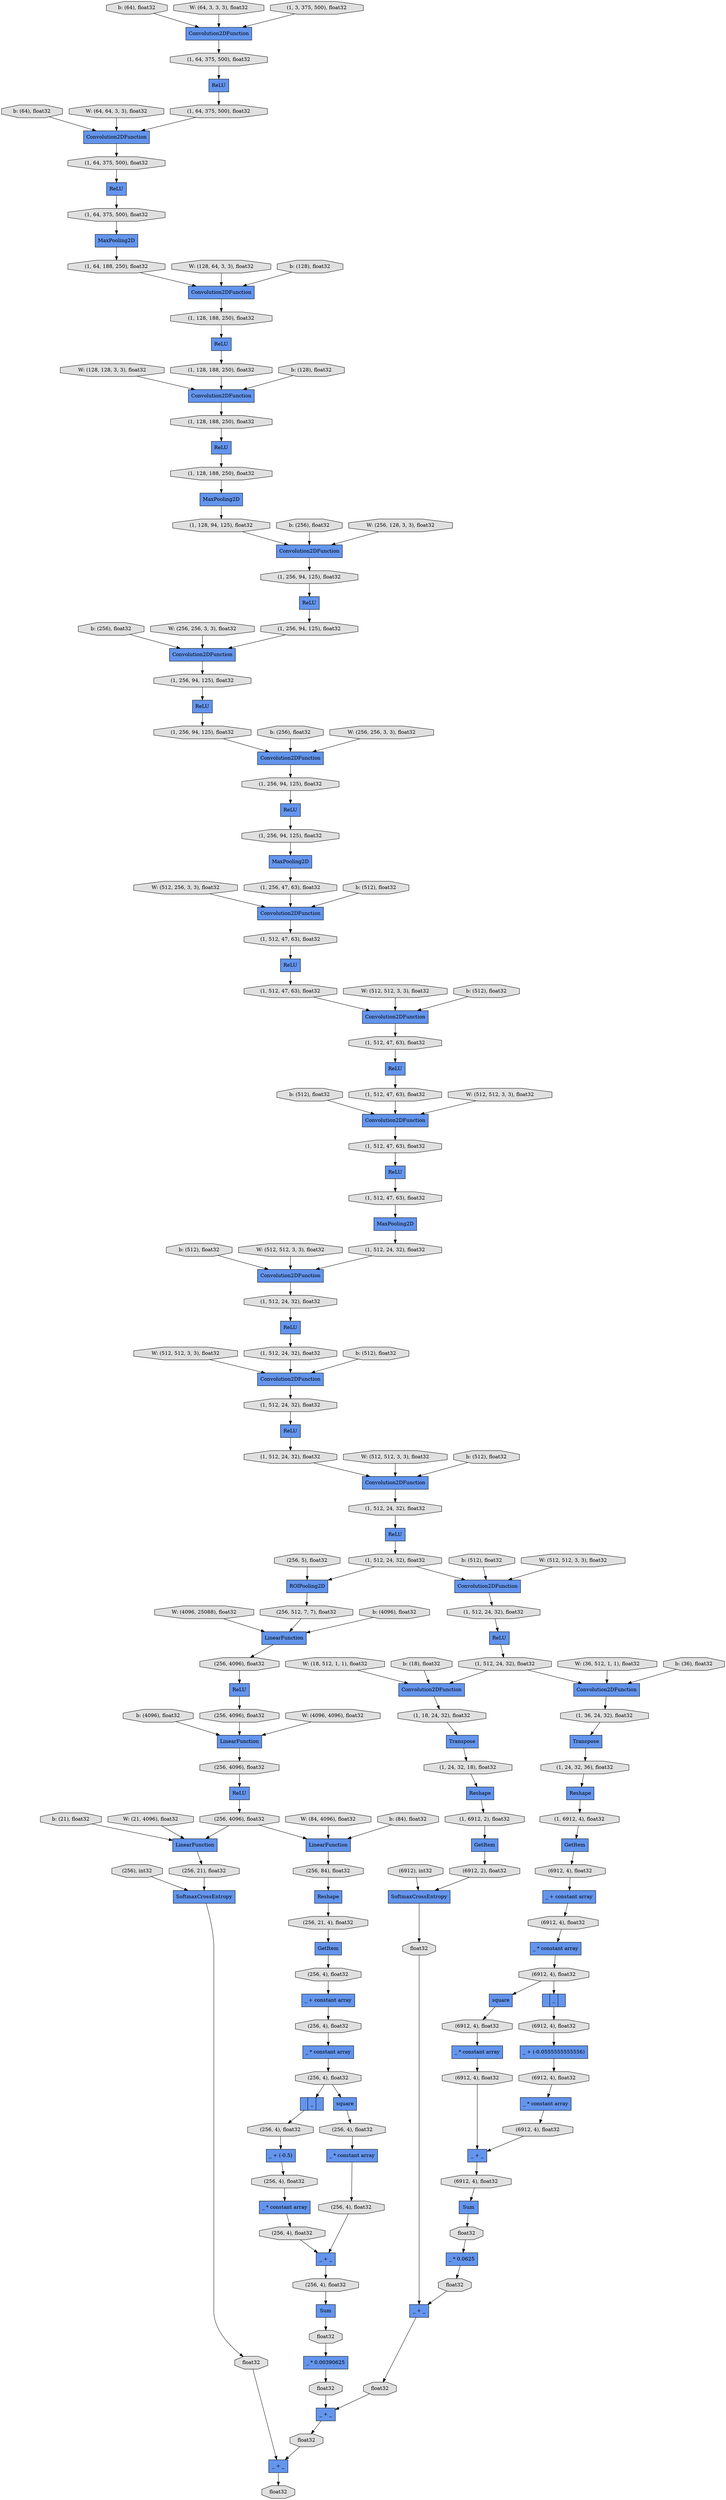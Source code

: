 digraph graphname{rankdir=TB;140323926069904 [shape="octagon",style="filled",fillcolor="#E0E0E0",label="b: (512), float32"];140322695094352 [shape="octagon",style="filled",fillcolor="#E0E0E0",label="float32"];140322694946960 [shape="octagon",style="filled",fillcolor="#E0E0E0",label="(1, 512, 47, 63), float32"];140322960248080 [shape="record",style="filled",fillcolor="#6495ED",label="ReLU"];140322695094480 [shape="record",style="filled",fillcolor="#6495ED",label="SoftmaxCrossEntropy"];140323926041680 [shape="octagon",style="filled",fillcolor="#E0E0E0",label="W: (128, 128, 3, 3), float32"];140323926104784 [shape="octagon",style="filled",fillcolor="#E0E0E0",label="b: (4096), float32"];140323926139152 [shape="octagon",style="filled",fillcolor="#E0E0E0",label="b: (21), float32"];140322695094608 [shape="record",style="filled",fillcolor="#6495ED",label="_ + _"];140322695094672 [shape="octagon",style="filled",fillcolor="#E0E0E0",label="(256), int32"];140323926072784 [shape="octagon",style="filled",fillcolor="#E0E0E0",label="W: (18, 512, 1, 1), float32"];140322960244816 [shape="octagon",style="filled",fillcolor="#E0E0E0",label="(1, 64, 188, 250), float32"];140322694946896 [shape="record",style="filled",fillcolor="#6495ED",label="Convolution2DFunction"];140322695094800 [shape="octagon",style="filled",fillcolor="#E0E0E0",label="float32"];140322694975824 [shape="record",style="filled",fillcolor="#6495ED",label="ReLU"];140322695094864 [shape="record",style="filled",fillcolor="#6495ED",label="_ + _"];140323926070608 [shape="octagon",style="filled",fillcolor="#E0E0E0",label="b: (512), float32"];140322695094928 [shape="octagon",style="filled",fillcolor="#E0E0E0",label="float32"];140322695094992 [shape="record",style="filled",fillcolor="#6495ED",label="_ + _"];140322960246736 [shape="record",style="filled",fillcolor="#6495ED",label="ReLU"];140322694947600 [shape="record",style="filled",fillcolor="#6495ED",label="Convolution2DFunction"];140323926793488 [shape="octagon",style="filled",fillcolor="#E0E0E0",label="b: (64), float32"];140322694947664 [shape="octagon",style="filled",fillcolor="#E0E0E0",label="(1, 512, 47, 63), float32"];140322960244880 [shape="record",style="filled",fillcolor="#6495ED",label="Convolution2DFunction"];140322695095184 [shape="octagon",style="filled",fillcolor="#E0E0E0",label="float32"];140322960245712 [shape="record",style="filled",fillcolor="#6495ED",label="MaxPooling2D"];140322695076688 [shape="record",style="filled",fillcolor="#6495ED",label="Sum"];140323926043344 [shape="octagon",style="filled",fillcolor="#E0E0E0",label="b: (256), float32"];140322695095376 [shape="octagon",style="filled",fillcolor="#E0E0E0",label="float32"];140323926070352 [shape="octagon",style="filled",fillcolor="#E0E0E0",label="W: (512, 512, 3, 3), float32"];140322694947984 [shape="octagon",style="filled",fillcolor="#E0E0E0",label="(1, 512, 47, 63), float32"];140322960158096 [shape="octagon",style="filled",fillcolor="#E0E0E0",label="(1, 64, 375, 500), float32"];140322695041232 [shape="octagon",style="filled",fillcolor="#E0E0E0",label="(256, 4096), float32"];140322960246096 [shape="octagon",style="filled",fillcolor="#E0E0E0",label="(1, 128, 188, 250), float32"];140322960157584 [shape="octagon",style="filled",fillcolor="#E0E0E0",label="(1, 64, 375, 500), float32"];140322694948240 [shape="record",style="filled",fillcolor="#6495ED",label="MaxPooling2D"];140322694948304 [shape="octagon",style="filled",fillcolor="#E0E0E0",label="(1, 512, 47, 63), float32"];140323926103632 [shape="octagon",style="filled",fillcolor="#E0E0E0",label="W: (4096, 25088), float32"];140322694948368 [shape="record",style="filled",fillcolor="#6495ED",label="ReLU"];140322695075152 [shape="octagon",style="filled",fillcolor="#E0E0E0",label="(256, 4), float32"];140322694975760 [shape="octagon",style="filled",fillcolor="#E0E0E0",label="(1, 512, 24, 32), float32"];140322960246416 [shape="octagon",style="filled",fillcolor="#E0E0E0",label="(1, 128, 94, 125), float32"];140322694979408 [shape="octagon",style="filled",fillcolor="#E0E0E0",label="(256, 512, 7, 7), float32"];140322960246480 [shape="record",style="filled",fillcolor="#6495ED",label="Convolution2DFunction"];140322694948624 [shape="octagon",style="filled",fillcolor="#E0E0E0",label="(1, 512, 47, 63), float32"];140322960245136 [shape="record",style="filled",fillcolor="#6495ED",label="ReLU"];140322960246608 [shape="record",style="filled",fillcolor="#6495ED",label="Convolution2DFunction"];140322694977232 [shape="record",style="filled",fillcolor="#6495ED",label="ROIPooling2D"];140322695043792 [shape="octagon",style="filled",fillcolor="#E0E0E0",label="(6912, 4), float32"];140322694976144 [shape="record",style="filled",fillcolor="#6495ED",label="Convolution2DFunction"];140322695074128 [shape="record",style="filled",fillcolor="#6495ED",label="SoftmaxCrossEntropy"];140323926042640 [shape="octagon",style="filled",fillcolor="#E0E0E0",label="b: (256), float32"];140322694948944 [shape="octagon",style="filled",fillcolor="#E0E0E0",label="(1, 512, 24, 32), float32"];140323926793232 [shape="octagon",style="filled",fillcolor="#E0E0E0",label="W: (64, 3, 3, 3), float32"];140322694949008 [shape="record",style="filled",fillcolor="#6495ED",label="Convolution2DFunction"];140322695075536 [shape="record",style="filled",fillcolor="#6495ED",label="_ * constant array"];140322694949136 [shape="record",style="filled",fillcolor="#6495ED",label="Convolution2DFunction"];140322694949200 [shape="octagon",style="filled",fillcolor="#E0E0E0",label="(1, 512, 24, 32), float32"];140322694947344 [shape="octagon",style="filled",fillcolor="#E0E0E0",label="(1, 512, 47, 63), float32"];140323926069648 [shape="octagon",style="filled",fillcolor="#E0E0E0",label="W: (512, 512, 3, 3), float32"];140322694949264 [shape="record",style="filled",fillcolor="#6495ED",label="ReLU"];140323926043088 [shape="octagon",style="filled",fillcolor="#E0E0E0",label="W: (256, 256, 3, 3), float32"];140322695076944 [shape="record",style="filled",fillcolor="#6495ED",label="_ + _"];140322960247312 [shape="record",style="filled",fillcolor="#6495ED",label="Convolution2DFunction"];140322960158416 [shape="octagon",style="filled",fillcolor="#E0E0E0",label="(1, 64, 375, 500), float32"];140322960247376 [shape="octagon",style="filled",fillcolor="#E0E0E0",label="(1, 256, 94, 125), float32"];140323926071056 [shape="octagon",style="filled",fillcolor="#E0E0E0",label="W: (512, 512, 3, 3), float32"];140322695043920 [shape="record",style="filled",fillcolor="#6495ED",label="_ * constant array"];140322960247440 [shape="record",style="filled",fillcolor="#6495ED",label="ReLU"];140322694949584 [shape="octagon",style="filled",fillcolor="#E0E0E0",label="(1, 512, 24, 32), float32"];140322694975952 [shape="record",style="filled",fillcolor="#6495ED",label="LinearFunction"];140322960157456 [shape="record",style="filled",fillcolor="#6495ED",label="ReLU"];140323926044496 [shape="octagon",style="filled",fillcolor="#E0E0E0",label="W: (512, 256, 3, 3), float32"];140322695077008 [shape="octagon",style="filled",fillcolor="#E0E0E0",label="(256, 4), float32"];140322960247696 [shape="octagon",style="filled",fillcolor="#E0E0E0",label="(1, 256, 94, 125), float32"];140322694949840 [shape="record",style="filled",fillcolor="#6495ED",label="Convolution2DFunction"];140322695042896 [shape="record",style="filled",fillcolor="#6495ED",label="_ * constant array"];140322694949904 [shape="octagon",style="filled",fillcolor="#E0E0E0",label="(1, 512, 24, 32), float32"];140322694949968 [shape="record",style="filled",fillcolor="#6495ED",label="ReLU"];140322694976016 [shape="octagon",style="filled",fillcolor="#E0E0E0",label="(1, 512, 24, 32), float32"];140322960247952 [shape="record",style="filled",fillcolor="#6495ED",label="MaxPooling2D"];140322960248016 [shape="octagon",style="filled",fillcolor="#E0E0E0",label="(1, 256, 94, 125), float32"];140322695044304 [shape="record",style="filled",fillcolor="#6495ED",label="_ + _"];140322694950160 [shape="record",style="filled",fillcolor="#6495ED",label="Convolution2DFunction"];140322694950224 [shape="octagon",style="filled",fillcolor="#E0E0E0",label="(1, 512, 24, 32), float32"];140322960246672 [shape="octagon",style="filled",fillcolor="#E0E0E0",label="(1, 256, 94, 125), float32"];140323926044048 [shape="octagon",style="filled",fillcolor="#E0E0E0",label="b: (256), float32"];140322960158160 [shape="record",style="filled",fillcolor="#6495ED",label="ReLU"];140322960248336 [shape="octagon",style="filled",fillcolor="#E0E0E0",label="(1, 256, 94, 125), float32"];140322960157904 [shape="record",style="filled",fillcolor="#6495ED",label="Convolution2DFunction"];140323926794128 [shape="octagon",style="filled",fillcolor="#E0E0E0",label="b: (64), float32"];140323926040976 [shape="octagon",style="filled",fillcolor="#E0E0E0",label="W: (128, 64, 3, 3), float32"];140322695044368 [shape="octagon",style="filled",fillcolor="#E0E0E0",label="(6912, 4), float32"];140322694950544 [shape="octagon",style="filled",fillcolor="#E0E0E0",label="(1, 512, 24, 32), float32"];140322694950608 [shape="record",style="filled",fillcolor="#6495ED",label="ReLU"];140323926792144 [shape="octagon",style="filled",fillcolor="#E0E0E0",label="W: (512, 512, 3, 3), float32"];140322960248656 [shape="octagon",style="filled",fillcolor="#E0E0E0",label="(1, 256, 47, 63), float32"];140322695074448 [shape="octagon",style="filled",fillcolor="#E0E0E0",label="float32"];140322960248720 [shape="record",style="filled",fillcolor="#6495ED",label="Convolution2DFunction"];140322694947024 [shape="record",style="filled",fillcolor="#6495ED",label="ReLU"];140322694950864 [shape="octagon",style="filled",fillcolor="#E0E0E0",label="(1, 512, 24, 32), float32"];140322960158032 [shape="record",style="filled",fillcolor="#6495ED",label="MaxPooling2D"];140322695073872 [shape="octagon",style="filled",fillcolor="#E0E0E0",label="float32"];140322695043088 [shape="octagon",style="filled",fillcolor="#E0E0E0",label="(6912, 4), float32"];140323926069392 [shape="octagon",style="filled",fillcolor="#E0E0E0",label="b: (512), float32"];140322695074000 [shape="octagon",style="filled",fillcolor="#E0E0E0",label="float32"];140322960245456 [shape="octagon",style="filled",fillcolor="#E0E0E0",label="(1, 128, 188, 250), float32"];140322695041296 [shape="record",style="filled",fillcolor="#6495ED",label="ReLU"];140323926102672 [shape="octagon",style="filled",fillcolor="#E0E0E0",label="b: (18), float32"];140322695041360 [shape="record",style="filled",fillcolor="#6495ED",label="LinearFunction"];140322695044496 [shape="record",style="filled",fillcolor="#6495ED",label="_ * constant array"];140322695074192 [shape="record",style="filled",fillcolor="#6495ED",label="Reshape"];140322695041488 [shape="octagon",style="filled",fillcolor="#E0E0E0",label="(256, 4096), float32"];140322695074320 [shape="octagon",style="filled",fillcolor="#E0E0E0",label="(6912), int32"];140322960245776 [shape="octagon",style="filled",fillcolor="#E0E0E0",label="(1, 128, 188, 250), float32"];140322695041680 [shape="octagon",style="filled",fillcolor="#E0E0E0",label="(256, 4096), float32"];140322695041744 [shape="record",style="filled",fillcolor="#6495ED",label="ReLU"];140322695077328 [shape="octagon",style="filled",fillcolor="#E0E0E0",label="(256, 4), float32"];140322694976336 [shape="octagon",style="filled",fillcolor="#E0E0E0",label="(1, 36, 24, 32), float32"];140323926042384 [shape="octagon",style="filled",fillcolor="#E0E0E0",label="W: (256, 128, 3, 3), float32"];140322694976400 [shape="record",style="filled",fillcolor="#6495ED",label="Transpose"];140322695042000 [shape="octagon",style="filled",fillcolor="#E0E0E0",label="(256, 4096), float32"];140323926102864 [shape="octagon",style="filled",fillcolor="#E0E0E0",label="W: (36, 512, 1, 1), float32"];140322695074896 [shape="record",style="filled",fillcolor="#6495ED",label="GetItem"];140323926041232 [shape="octagon",style="filled",fillcolor="#E0E0E0",label="b: (128), float32"];140322695042192 [shape="record",style="filled",fillcolor="#6495ED",label="LinearFunction"];140323926072400 [shape="octagon",style="filled",fillcolor="#E0E0E0",label="b: (512), float32"];140323926103248 [shape="octagon",style="filled",fillcolor="#E0E0E0",label="b: (36), float32"];140322695076048 [shape="octagon",style="filled",fillcolor="#E0E0E0",label="(256, 4), float32"];140323926071312 [shape="octagon",style="filled",fillcolor="#E0E0E0",label="b: (512), float32"];140322695042384 [shape="octagon",style="filled",fillcolor="#E0E0E0",label="(256, 84), float32"];140322694947728 [shape="record",style="filled",fillcolor="#6495ED",label="ReLU"];140322695042448 [shape="record",style="filled",fillcolor="#6495ED",label="LinearFunction"];140322695075280 [shape="record",style="filled",fillcolor="#6495ED",label="_ + constant array"];140322694977040 [shape="octagon",style="filled",fillcolor="#E0E0E0",label="(1, 6912, 4), float32"];140322960157200 [shape="octagon",style="filled",fillcolor="#E0E0E0",label="(1, 3, 375, 500), float32"];140322695042640 [shape="octagon",style="filled",fillcolor="#E0E0E0",label="(256, 21), float32"];140322960247056 [shape="octagon",style="filled",fillcolor="#E0E0E0",label="(1, 256, 94, 125), float32"];140322695075472 [shape="octagon",style="filled",fillcolor="#E0E0E0",label="(256, 4), float32"];140322695042768 [shape="octagon",style="filled",fillcolor="#E0E0E0",label="(6912, 4), float32"];140322695074768 [shape="octagon",style="filled",fillcolor="#E0E0E0",label="(256, 21, 4), float32"];140322694977296 [shape="octagon",style="filled",fillcolor="#E0E0E0",label="(1, 18, 24, 32), float32"];140322694977360 [shape="record",style="filled",fillcolor="#6495ED",label="Transpose"];140323926793872 [shape="octagon",style="filled",fillcolor="#E0E0E0",label="W: (64, 64, 3, 3), float32"];140322695075728 [shape="octagon",style="filled",fillcolor="#E0E0E0",label="(256, 4), float32"];140323926104016 [shape="octagon",style="filled",fillcolor="#E0E0E0",label="b: (4096), float32"];140322695043408 [shape="octagon",style="filled",fillcolor="#E0E0E0",label="(6912, 4), float32"];140322695075856 [shape="record",style="filled",fillcolor="#6495ED",label="|_|"];140322960245008 [shape="record",style="filled",fillcolor="#6495ED",label="Convolution2DFunction"];140322694977616 [shape="octagon",style="filled",fillcolor="#E0E0E0",label="(1, 24, 32, 18), float32"];140323926791760 [shape="octagon",style="filled",fillcolor="#E0E0E0",label="b: (512), float32"];140322695043216 [shape="record",style="filled",fillcolor="#6495ED",label="|_|"];140323926043792 [shape="octagon",style="filled",fillcolor="#E0E0E0",label="W: (256, 256, 3, 3), float32"];140322694977744 [shape="octagon",style="filled",fillcolor="#E0E0E0",label="(6912, 4), float32"];140323926073040 [shape="octagon",style="filled",fillcolor="#E0E0E0",label="W: (512, 512, 3, 3), float32"];140323926104400 [shape="octagon",style="filled",fillcolor="#E0E0E0",label="W: (4096, 4096), float32"];140322695076240 [shape="record",style="filled",fillcolor="#6495ED",label="square"];140323926071760 [shape="octagon",style="filled",fillcolor="#E0E0E0",label="W: (512, 512, 3, 3), float32"];140322960245840 [shape="record",style="filled",fillcolor="#6495ED",label="ReLU"];140322694976592 [shape="record",style="filled",fillcolor="#6495ED",label="Convolution2DFunction"];140322695043600 [shape="record",style="filled",fillcolor="#6495ED",label="square"];140322694978128 [shape="record",style="filled",fillcolor="#6495ED",label="GetItem"];140322695043728 [shape="record",style="filled",fillcolor="#6495ED",label="_ + (-0.0555555555556)"];140322695076560 [shape="record",style="filled",fillcolor="#6495ED",label="_ * constant array"];140322694978384 [shape="octagon",style="filled",fillcolor="#E0E0E0",label="(6912, 2), float32"];140322694976656 [shape="octagon",style="filled",fillcolor="#E0E0E0",label="(1, 24, 32, 36), float32"];140322695076752 [shape="octagon",style="filled",fillcolor="#E0E0E0",label="(256, 4), float32"];140322695044048 [shape="record",style="filled",fillcolor="#6495ED",label="Sum"];140322695044944 [shape="octagon",style="filled",fillcolor="#E0E0E0",label="(6912, 4), float32"];140322695044112 [shape="octagon",style="filled",fillcolor="#E0E0E0",label="(6912, 4), float32"];140323926105168 [shape="octagon",style="filled",fillcolor="#E0E0E0",label="W: (84, 4096), float32"];140322695076368 [shape="record",style="filled",fillcolor="#6495ED",label="_ + (-0.5)"];140322694978704 [shape="record",style="filled",fillcolor="#6495ED",label="GetItem"];140322694978768 [shape="record",style="filled",fillcolor="#6495ED",label="Reshape"];140322695077136 [shape="record",style="filled",fillcolor="#6495ED",label="_ * constant array"];140322695077776 [shape="octagon",style="filled",fillcolor="#E0E0E0",label="float32"];140322960156944 [shape="record",style="filled",fillcolor="#6495ED",label="Convolution2DFunction"];140322694978960 [shape="octagon",style="filled",fillcolor="#E0E0E0",label="(1, 6912, 2), float32"];140323926105552 [shape="octagon",style="filled",fillcolor="#E0E0E0",label="b: (84), float32"];140322695076432 [shape="octagon",style="filled",fillcolor="#E0E0E0",label="(256, 4), float32"];140322694979088 [shape="octagon",style="filled",fillcolor="#E0E0E0",label="(256, 5), float32"];140323926072016 [shape="octagon",style="filled",fillcolor="#E0E0E0",label="b: (512), float32"];140322695044688 [shape="octagon",style="filled",fillcolor="#E0E0E0",label="(6912, 4), float32"];140322695077520 [shape="record",style="filled",fillcolor="#6495ED",label="_ * 0.00390625"];140322695077584 [shape="octagon",style="filled",fillcolor="#E0E0E0",label="(256, 4), float32"];140323926041936 [shape="octagon",style="filled",fillcolor="#E0E0E0",label="b: (128), float32"];140322695044880 [shape="record",style="filled",fillcolor="#6495ED",label="_ * 0.0625"];140322960157776 [shape="octagon",style="filled",fillcolor="#E0E0E0",label="(1, 64, 375, 500), float32"];140323926105936 [shape="octagon",style="filled",fillcolor="#E0E0E0",label="W: (21, 4096), float32"];140322694979472 [shape="record",style="filled",fillcolor="#6495ED",label="_ + constant array"];140322960245072 [shape="octagon",style="filled",fillcolor="#E0E0E0",label="(1, 128, 188, 250), float32"];140322694976848 [shape="record",style="filled",fillcolor="#6495ED",label="Reshape"];140323926105168 -> 140322695042192;140322695094864 -> 140322695095376;140323926793872 -> 140322960157904;140322694978704 -> 140322694978384;140322960245456 -> 140322960245008;140322960248080 -> 140322960248336;140322695041232 -> 140322695041296;140322694976016 -> 140322694976144;140323926042384 -> 140322960246480;140323926043344 -> 140322960246608;140322960244880 -> 140322960245072;140322695042768 -> 140322695042896;140323926104400 -> 140322695041360;140322695042384 -> 140322695074192;140322960157584 -> 140322960157456;140322695043408 -> 140322695043728;140322695043216 -> 140322695043408;140323926794128 -> 140322960157904;140322695044944 -> 140322695044048;140322695074768 -> 140322695074896;140323926073040 -> 140322694950160;140322695076368 -> 140322695077008;140322695077136 -> 140322695077328;140323926104784 -> 140322695041360;140322694946896 -> 140322694947664;140322695094608 -> 140322695094928;140323926104016 -> 140322694975952;140322695094928 -> 140322695094992;140322695074448 -> 140322695094608;140322694977616 -> 140322694978768;140322960157776 -> 140322960157904;140322694948304 -> 140322694948368;140322960246096 -> 140322960245712;140323926102672 -> 140322694976592;140322960157200 -> 140322960156944;140322695077584 -> 140322695076688;140322694947664 -> 140322694947728;140322695041680 -> 140322695041744;140322694976592 -> 140322694977296;140323926793232 -> 140322960156944;140322960247056 -> 140322960246608;140322695041296 -> 140322695041488;140322695044496 -> 140322695044688;140322695075152 -> 140322695075280;140322694976336 -> 140322694976400;140322960158032 -> 140322960244816;140322695042640 -> 140322695094480;140322695042448 -> 140322695042640;140322960247312 -> 140322960248016;140323926072400 -> 140322694950160;140322694978960 -> 140322694978704;140322694975952 -> 140322695041232;140322694950864 -> 140322694950160;140323926791760 -> 140322694946896;140322694949968 -> 140322694950224;140322694950544 -> 140322694950608;140323926105552 -> 140322695042192;140322694947728 -> 140322694947984;140323926041680 -> 140322960245008;140322694949136 -> 140322694949904;140322960157904 -> 140322960158096;140322695076944 -> 140322695077584;140322694976016 -> 140322694976592;140322695076752 -> 140322695076944;140322694977744 -> 140322694979472;140322694977360 -> 140322694977616;140322695074000 -> 140322695094608;140322960157456 -> 140322960157776;140322694949904 -> 140322694949968;140322695094800 -> 140322695094864;140322694949840 -> 140322694950544;140322695094992 -> 140322695095184;140322695075728 -> 140322695076240;140322695043792 -> 140322695043920;140322694979472 -> 140322695042768;140322695077008 -> 140322695077136;140322694976848 -> 140322694977040;140322960247952 -> 140322960248656;140322694948624 -> 140322694948240;140322694975760 -> 140322694975824;140322960158096 -> 140322960158160;140322960246736 -> 140322960247056;140322695044112 -> 140322695044304;140322695076432 -> 140322695076560;140322960244816 -> 140322960244880;140322694949264 -> 140322694949584;140323926103248 -> 140322694976144;140323926793488 -> 140322960156944;140322960245712 -> 140322960246416;140322694946960 -> 140322694947024;140323926070608 -> 140322694949008;140323926041232 -> 140322960244880;140322694947600 -> 140322694948304;140322960245136 -> 140322960245456;140322960246608 -> 140322960247376;140322695042192 -> 140322695042384;140323926072784 -> 140322694976592;140322960247696 -> 140322960247312;140322694977232 -> 140322694979408;140322960246672 -> 140322960246736;140322695073872 -> 140322695044880;140322695076048 -> 140322695076368;140322695042896 -> 140322695043088;140323926043088 -> 140322960246608;140323926071312 -> 140322694949136;140323926792144 -> 140322694946896;140323926044496 -> 140322960248720;140322960248016 -> 140322960248080;140322695043728 -> 140322695044368;140322960247440 -> 140322960247696;140322694978384 -> 140322695074128;140322694950864 -> 140322694977232;140322694977040 -> 140322694978128;140322694976656 -> 140322694976848;140322694978128 -> 140322694977744;140322960248720 -> 140322694946960;140322694977296 -> 140322694977360;140322960245840 -> 140322960246096;140322695043920 -> 140322695044112;140322695044880 -> 140322695074000;140322695041744 -> 140322695042000;140322960247376 -> 140322960247440;140322694950608 -> 140322694950864;140323926071760 -> 140322694949840;140322960245072 -> 140322960245136;140322695095184 -> 140322695094864;140322694950224 -> 140322694949840;140322960245008 -> 140322960245776;140322960158160 -> 140322960158416;140322694947024 -> 140322694947344;140322695074896 -> 140322695075152;140323926041936 -> 140322960245008;140322694950160 -> 140322694975760;140322960245776 -> 140322960245840;140322694976400 -> 140322694976656;140322695043088 -> 140322695043600;140322695075472 -> 140322695075536;140322694949008 -> 140322694949200;140323926043792 -> 140322960247312;140322695075280 -> 140322695075472;140322695094352 -> 140322695094992;140322695044304 -> 140322695044944;140322960246480 -> 140322960246672;140322695094672 -> 140322695094480;140322960156944 -> 140322960157584;140322695042000 -> 140322695042192;140322694975824 -> 140322694976016;140322695077328 -> 140322695076944;140322694947984 -> 140322694947600;140322694948944 -> 140322694949008;140323926105936 -> 140322695042448;140323926070352 -> 140322694949008;140322695043600 -> 140322695043792;140323926072016 -> 140322694949840;140323926103632 -> 140322694975952;140323926102864 -> 140322694976144;140322960248656 -> 140322960248720;140322695044368 -> 140322695044496;140323926069904 -> 140322694947600;140323926069648 -> 140322694947600;140322694979088 -> 140322694977232;140322695074320 -> 140322695074128;140322694949584 -> 140322694949136;140322695075536 -> 140322695075728;140322695044688 -> 140322695044304;140322694948368 -> 140322694948624;140322695044048 -> 140322695073872;140322695074128 -> 140322695074448;140322694976144 -> 140322694976336;140322694948240 -> 140322694948944;140322695042000 -> 140322695042448;140323926044048 -> 140322960247312;140322695077776 -> 140322695077520;140322960248336 -> 140322960247952;140322694947344 -> 140322694946896;140322695076688 -> 140322695077776;140322695075856 -> 140322695076048;140323926042640 -> 140322960246480;140322695041488 -> 140322695041360;140322694979408 -> 140322694975952;140322695041360 -> 140322695041680;140323926139152 -> 140322695042448;140322695077520 -> 140322695094352;140323926071056 -> 140322694949136;140322960246416 -> 140322960246480;140322695094480 -> 140322695094800;140322694949200 -> 140322694949264;140322694978768 -> 140322694978960;140322695076240 -> 140322695076432;140323926040976 -> 140322960244880;140322695074192 -> 140322695074768;140322960158416 -> 140322960158032;140322695075728 -> 140322695075856;140322695076560 -> 140322695076752;140323926069392 -> 140322960248720;140322695043088 -> 140322695043216;}